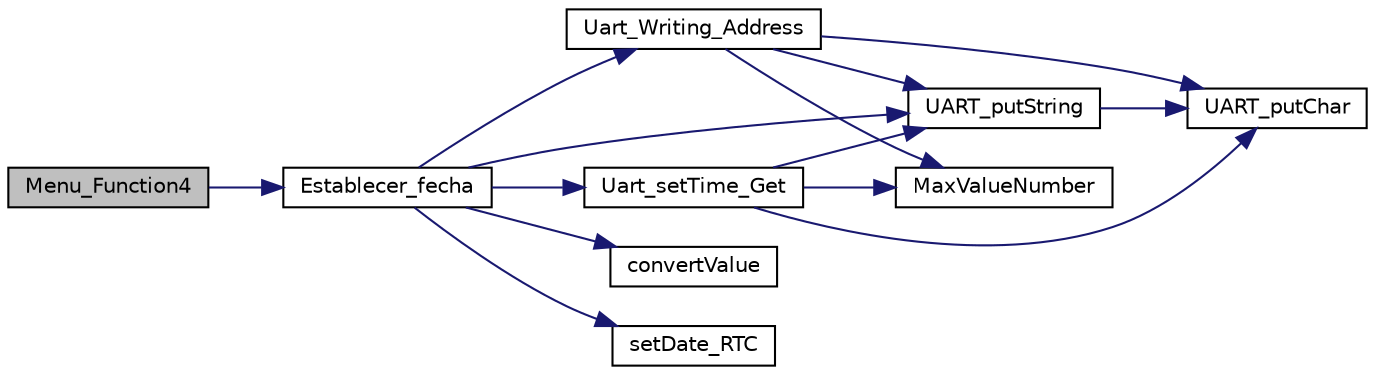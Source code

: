 digraph "Menu_Function4"
{
  edge [fontname="Helvetica",fontsize="10",labelfontname="Helvetica",labelfontsize="10"];
  node [fontname="Helvetica",fontsize="10",shape=record];
  rankdir="LR";
  Node42 [label="Menu_Function4",height=0.2,width=0.4,color="black", fillcolor="grey75", style="filled", fontcolor="black"];
  Node42 -> Node43 [color="midnightblue",fontsize="10",style="solid",fontname="Helvetica"];
  Node43 [label="Establecer_fecha",height=0.2,width=0.4,color="black", fillcolor="white", style="filled",URL="$_tera_term_write_8c.html#a34809e9d6ba1953b4760858dafff0c85",tooltip="This function Convert a decimal value to an hexadecimal value. "];
  Node43 -> Node44 [color="midnightblue",fontsize="10",style="solid",fontname="Helvetica"];
  Node44 [label="UART_putString",height=0.2,width=0.4,color="black", fillcolor="white", style="filled",URL="$_u_a_r_t_8c.html#af95ee594ce5f1619abbe4f2393b1903e",tooltip="It sends a string character through the serial port. "];
  Node44 -> Node45 [color="midnightblue",fontsize="10",style="solid",fontname="Helvetica"];
  Node45 [label="UART_putChar",height=0.2,width=0.4,color="black", fillcolor="white", style="filled",URL="$_u_a_r_t_8c.html#ae69fe2846b6410c22876356a9b3f0083",tooltip="It sends one character through the serial port. This function should include the next sentence: while..."];
  Node43 -> Node46 [color="midnightblue",fontsize="10",style="solid",fontname="Helvetica"];
  Node46 [label="Uart_setTime_Get",height=0.2,width=0.4,color="black", fillcolor="white", style="filled",URL="$_u_a_r_t_8c.html#a455642284fc8f2282f9bfc8dbb30a1bb",tooltip="This function capture the hour or date you wanna write in the RTC. "];
  Node46 -> Node45 [color="midnightblue",fontsize="10",style="solid",fontname="Helvetica"];
  Node46 -> Node44 [color="midnightblue",fontsize="10",style="solid",fontname="Helvetica"];
  Node46 -> Node47 [color="midnightblue",fontsize="10",style="solid",fontname="Helvetica"];
  Node47 [label="MaxValueNumber",height=0.2,width=0.4,color="black", fillcolor="white", style="filled",URL="$_e_e_p_r_o_m_8c.html#a4c1d488b4c8035a099f87b27c731a217",tooltip="This function puts a value in our global variable call MAX. "];
  Node43 -> Node48 [color="midnightblue",fontsize="10",style="solid",fontname="Helvetica"];
  Node48 [label="convertValue",height=0.2,width=0.4,color="black", fillcolor="white", style="filled",URL="$_tera_term_write_8c.html#a293d27cb97527a256f136ddbef9462d3",tooltip="This function reads all the GPIO port. "];
  Node43 -> Node49 [color="midnightblue",fontsize="10",style="solid",fontname="Helvetica"];
  Node49 [label="setDate_RTC",height=0.2,width=0.4,color="black", fillcolor="white", style="filled",URL="$_r_t_c_8c.html#a3bf8833d90144c519e201c57e1d836dc",tooltip="This function writes the date received in the RTC year, month, and day byte. "];
  Node43 -> Node50 [color="midnightblue",fontsize="10",style="solid",fontname="Helvetica"];
  Node50 [label="Uart_Writing_Address",height=0.2,width=0.4,color="black", fillcolor="white", style="filled",URL="$_u_a_r_t_8c.html#aeb29ecd89b18d960862a15b78c28180a",tooltip="This function capture the address in an array to write or read dependying of the menu you are..."];
  Node50 -> Node45 [color="midnightblue",fontsize="10",style="solid",fontname="Helvetica"];
  Node50 -> Node44 [color="midnightblue",fontsize="10",style="solid",fontname="Helvetica"];
  Node50 -> Node47 [color="midnightblue",fontsize="10",style="solid",fontname="Helvetica"];
}
